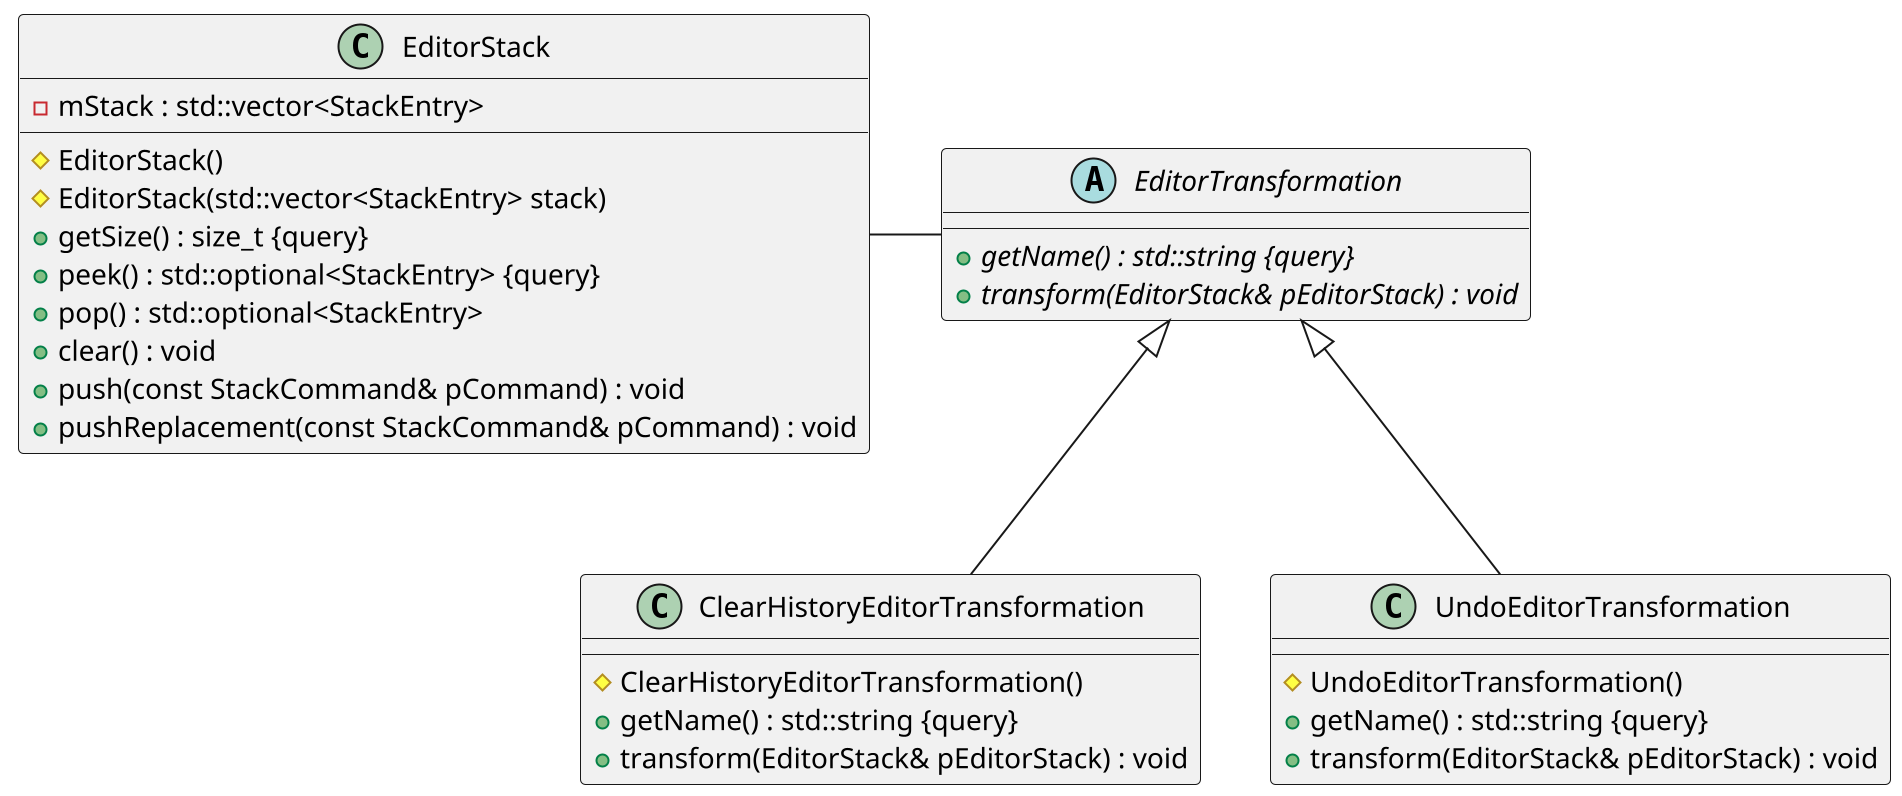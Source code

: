 @startuml

scale 2


class ClearHistoryEditorTransformation {
    #ClearHistoryEditorTransformation()
    +getName() : std::string {query}
    +transform(EditorStack& pEditorStack) : void
}

class EditorStack {
    #EditorStack()
    #EditorStack(std::vector<StackEntry> stack)
    +getSize() : size_t {query}
    +peek() : std::optional<StackEntry> {query}
    +pop() : std::optional<StackEntry>
    -mStack : std::vector<StackEntry>
    +clear() : void
    +push(const StackCommand& pCommand) : void
    +pushReplacement(const StackCommand& pCommand) : void
}

abstract class EditorTransformation {
    +{abstract} getName() : std::string {query}
    +{abstract} transform(EditorStack& pEditorStack) : void
}

class UndoEditorTransformation {
    #UndoEditorTransformation()
    +getName() : std::string {query}
    +transform(EditorStack& pEditorStack) : void
}


EditorTransformation <|-- ClearHistoryEditorTransformation
EditorTransformation <|-- UndoEditorTransformation
EditorStack - EditorTransformation


@enduml
